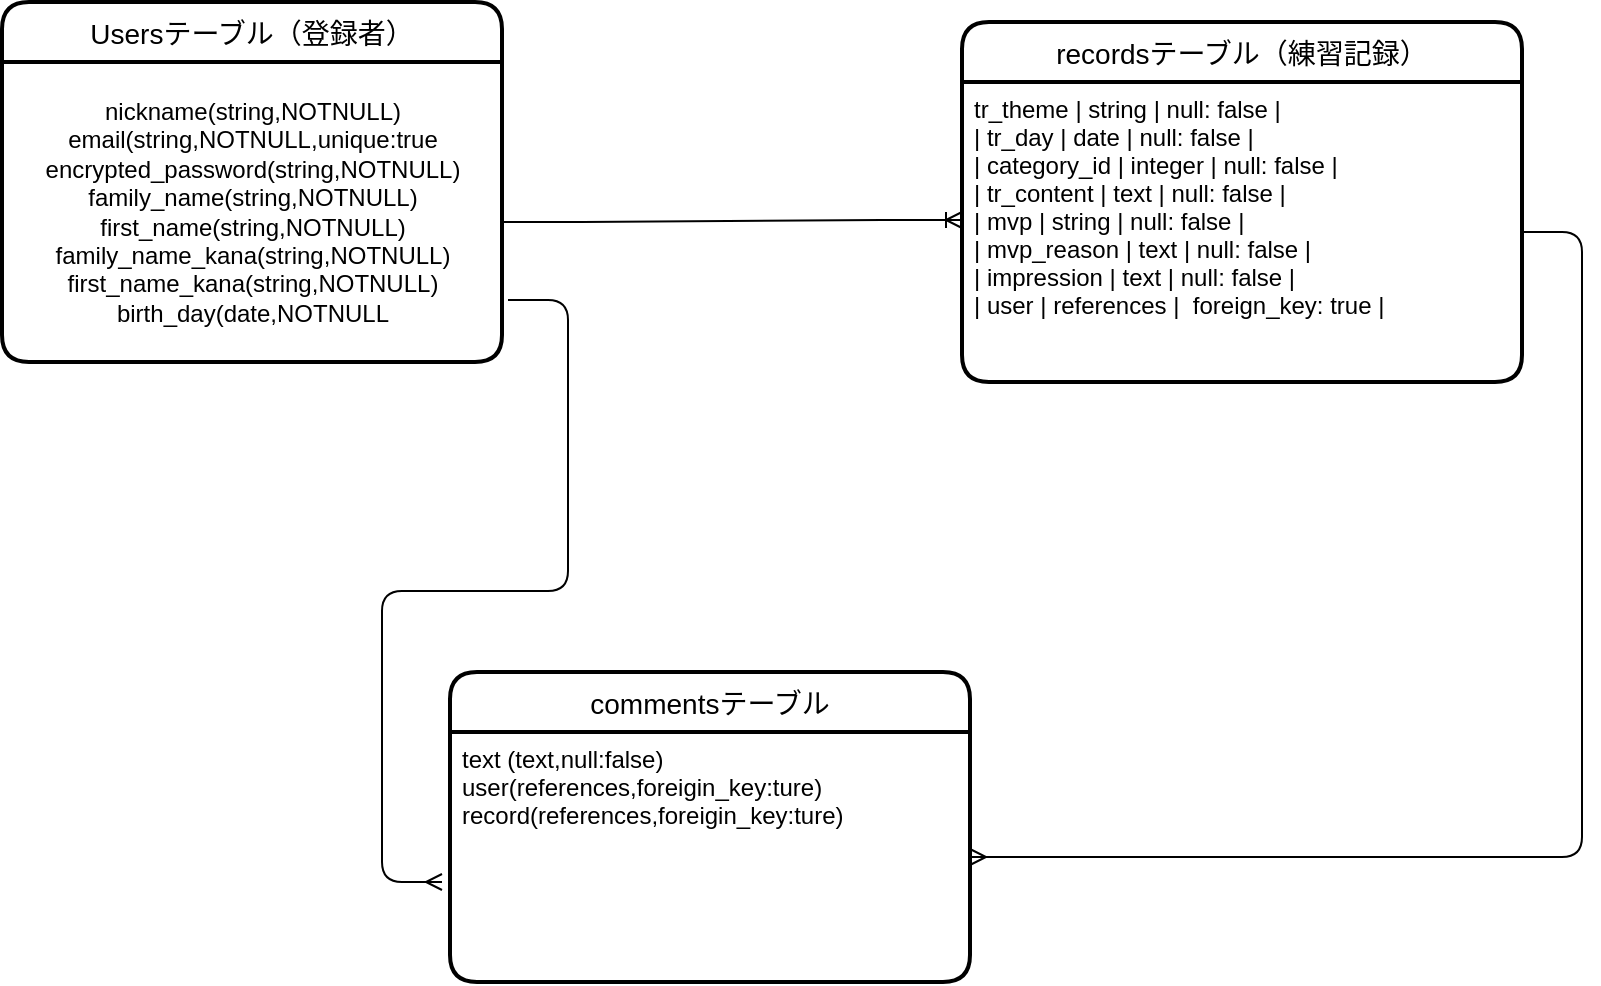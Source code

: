 <mxfile version="13.10.0" type="embed">
    <diagram id="Zu5-C0IH3R_EGvE3d48o" name="ページ1">
        <mxGraphModel dx="704" dy="680" grid="1" gridSize="10" guides="1" tooltips="1" connect="1" arrows="1" fold="1" page="1" pageScale="1" pageWidth="827" pageHeight="1169" math="0" shadow="0">
            <root>
                <mxCell id="0"/>
                <mxCell id="1" parent="0"/>
                <mxCell id="6" value="Usersテーブル（登録者）" style="swimlane;childLayout=stackLayout;horizontal=1;startSize=30;horizontalStack=0;rounded=1;fontSize=14;fontStyle=0;strokeWidth=2;resizeParent=0;resizeLast=1;shadow=0;dashed=0;align=center;" vertex="1" parent="1">
                    <mxGeometry x="60" y="130" width="250" height="180" as="geometry"/>
                </mxCell>
                <mxCell id="9" value="&lt;span style=&quot;text-align: left&quot;&gt;nickname(string,NOTNULL)&lt;/span&gt;&lt;br style=&quot;padding: 0px ; margin: 0px ; text-align: left&quot;&gt;&lt;span style=&quot;text-align: left&quot;&gt;email(string,NOTNULL,unique:true&lt;/span&gt;&lt;br style=&quot;padding: 0px ; margin: 0px ; text-align: left&quot;&gt;&lt;span style=&quot;text-align: left&quot;&gt;encrypted_password(string,NOTNULL)&lt;/span&gt;&lt;br style=&quot;padding: 0px ; margin: 0px ; text-align: left&quot;&gt;&lt;span style=&quot;text-align: left&quot;&gt;family_name(string,NOTNULL)&lt;/span&gt;&lt;br style=&quot;padding: 0px ; margin: 0px ; text-align: left&quot;&gt;&lt;span style=&quot;text-align: left&quot;&gt;first_name(string,NOTNULL)&lt;/span&gt;&lt;br style=&quot;padding: 0px ; margin: 0px ; text-align: left&quot;&gt;&lt;span style=&quot;text-align: left&quot;&gt;family_name_kana(string,NOTNULL)&lt;/span&gt;&lt;br style=&quot;padding: 0px ; margin: 0px ; text-align: left&quot;&gt;&lt;span style=&quot;text-align: left&quot;&gt;first_name_kana(string,NOTNULL)&lt;/span&gt;&lt;br style=&quot;padding: 0px ; margin: 0px ; text-align: left&quot;&gt;&lt;span style=&quot;text-align: left&quot;&gt;birth_day(date,NOTNULL&lt;/span&gt;" style="text;html=1;align=center;verticalAlign=middle;resizable=0;points=[];autosize=1;" vertex="1" parent="6">
                    <mxGeometry y="30" width="250" height="150" as="geometry"/>
                </mxCell>
                <mxCell id="10" value="recordsテーブル（練習記録）" style="swimlane;childLayout=stackLayout;horizontal=1;startSize=30;horizontalStack=0;rounded=1;fontSize=14;fontStyle=0;strokeWidth=2;resizeParent=0;resizeLast=1;shadow=0;dashed=0;align=center;" vertex="1" parent="1">
                    <mxGeometry x="540" y="140" width="280" height="180" as="geometry"/>
                </mxCell>
                <mxCell id="11" value="tr_theme         | string     | null: false                    |&#10;| tr_day           | date       | null: false                    |&#10;| category_id      | integer    | null: false                    |&#10;| tr_content       | text       | null: false                    |&#10;| mvp              | string     | null: false                    |&#10;| mvp_reason       | text       | null: false                    |&#10;| impression       | text       | null: false                    |&#10;| user             | references |  foreign_key: true |" style="align=left;strokeColor=none;fillColor=none;spacingLeft=4;fontSize=12;verticalAlign=top;resizable=0;rotatable=0;part=1;" vertex="1" parent="10">
                    <mxGeometry y="30" width="280" height="150" as="geometry"/>
                </mxCell>
                <mxCell id="12" value="commentsテーブル" style="swimlane;childLayout=stackLayout;horizontal=1;startSize=30;horizontalStack=0;rounded=1;fontSize=14;fontStyle=0;strokeWidth=2;resizeParent=0;resizeLast=1;shadow=0;dashed=0;align=center;" vertex="1" parent="1">
                    <mxGeometry x="284" y="465" width="260" height="155" as="geometry"/>
                </mxCell>
                <mxCell id="13" value="text (text,null:false)&#10;user(references,foreigin_key:ture)&#10;record(references,foreigin_key:ture)" style="align=left;strokeColor=none;fillColor=none;spacingLeft=4;fontSize=12;verticalAlign=top;resizable=0;rotatable=0;part=1;" vertex="1" parent="12">
                    <mxGeometry y="30" width="260" height="125" as="geometry"/>
                </mxCell>
                <mxCell id="14" value="" style="edgeStyle=entityRelationEdgeStyle;fontSize=12;html=1;endArrow=ERoneToMany;entryX=0;entryY=0.46;entryDx=0;entryDy=0;entryPerimeter=0;" edge="1" parent="1" target="11">
                    <mxGeometry width="100" height="100" relative="1" as="geometry">
                        <mxPoint x="310" y="240" as="sourcePoint"/>
                        <mxPoint x="410" y="140" as="targetPoint"/>
                    </mxGeometry>
                </mxCell>
                <mxCell id="17" value="" style="edgeStyle=entityRelationEdgeStyle;fontSize=12;html=1;endArrow=none;startArrow=ERmany;exitX=1;exitY=0.5;exitDx=0;exitDy=0;startFill=0;endFill=0;" edge="1" parent="1" source="13" target="11">
                    <mxGeometry width="100" height="100" relative="1" as="geometry">
                        <mxPoint x="630" y="500" as="sourcePoint"/>
                        <mxPoint x="530" y="290" as="targetPoint"/>
                    </mxGeometry>
                </mxCell>
                <mxCell id="16" value="" style="edgeStyle=entityRelationEdgeStyle;fontSize=12;html=1;endArrow=ERmany;exitX=1.012;exitY=0.793;exitDx=0;exitDy=0;exitPerimeter=0;" edge="1" parent="1" source="9">
                    <mxGeometry width="100" height="100" relative="1" as="geometry">
                        <mxPoint x="320" y="280" as="sourcePoint"/>
                        <mxPoint x="280" y="570" as="targetPoint"/>
                    </mxGeometry>
                </mxCell>
            </root>
        </mxGraphModel>
    </diagram>
</mxfile>